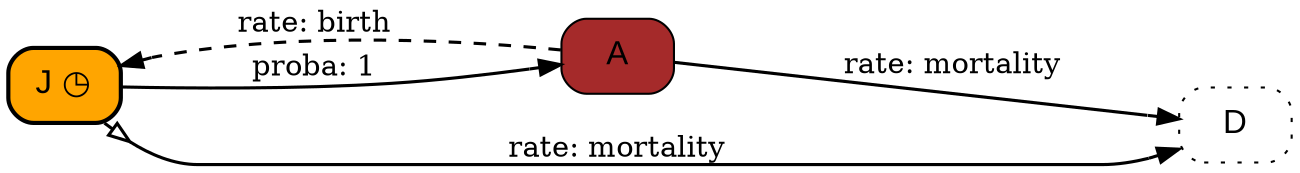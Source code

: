 digraph {
        	rankdir=LR;
        	node[fontsize=16, fontname=Arial, shape=box, style="filled,rounded"];
        	edge[minlen=1.5, penwidth=1.5, tailtooltip="", headtooltip=""];

        	"J" [shape="Mrecord", label="J&nbsp;&#9719;", tooltip="J (Juvenile):
	Young animals", fillcolor=orange, style="filled,rounded,bold"] ;
	"A" [shape="Mrecord", label="A", tooltip="A (Adult):
	Adult animals", fillcolor=brown, style="filled,rounded"] ;
	"D" [shape="Mrecord", label="D", tooltip="D (Dead):
	compartment to represent deceased animals", fillcolor=white, style="filled,rounded,dotted"] ;
	"A" -> "D" [label="rate: mortality", labeltooltip="mortality [parameter]:
	density-dependent mortality rate                                        
	b * total_herd / carrying_capacity", arrowtail="none", arrowhead="normalnone", dir=both, tooltip="", minlen=3, style="solid"];
	"A" -> "J" [label="rate: birth", labeltooltip="birth [parameter]:
	birth rate (/day)                                                       
	b * 2", arrowtail="none", arrowhead="normalnone", dir=both, tooltip="", minlen=3, style="dashed"];
	"J" -> "A" [label="proba: 1", labeltooltip="proba: 1", arrowtail="none", arrowhead="normalnone", dir=both, tooltip="", minlen=3, style="solid"];
	"J" -> "D" [label="rate: mortality", labeltooltip="mortality [parameter]:
	density-dependent mortality rate                                        
	b * total_herd / carrying_capacity", arrowtail="noneoinv", arrowhead="normalnone", dir=both, tooltip="ESCAPE: True", minlen=3, style="solid"];
}